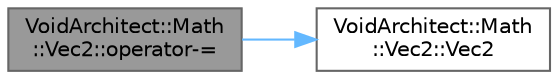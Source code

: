 digraph "VoidArchitect::Math::Vec2::operator-="
{
 // LATEX_PDF_SIZE
  bgcolor="transparent";
  edge [fontname=Helvetica,fontsize=10,labelfontname=Helvetica,labelfontsize=10];
  node [fontname=Helvetica,fontsize=10,shape=box,height=0.2,width=0.4];
  rankdir="LR";
  Node1 [id="Node000001",label="VoidArchitect::Math\l::Vec2::operator-=",height=0.2,width=0.4,color="gray40", fillcolor="grey60", style="filled", fontcolor="black",tooltip=" "];
  Node1 -> Node2 [id="edge2_Node000001_Node000002",color="steelblue1",style="solid",tooltip=" "];
  Node2 [id="Node000002",label="VoidArchitect::Math\l::Vec2::Vec2",height=0.2,width=0.4,color="grey40", fillcolor="white", style="filled",URL="$class_void_architect_1_1_math_1_1_vec2.html#a56cfe34b498cb6206bfe3d59b0453fad",tooltip=" "];
}
